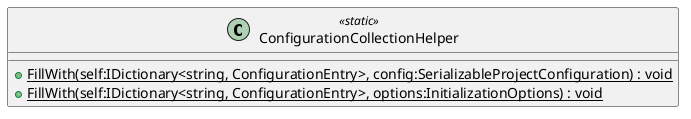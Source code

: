 @startuml
class ConfigurationCollectionHelper <<static>> {
    + {static} FillWith(self:IDictionary<string, ConfigurationEntry>, config:SerializableProjectConfiguration) : void
    + {static} FillWith(self:IDictionary<string, ConfigurationEntry>, options:InitializationOptions) : void
}
@enduml
